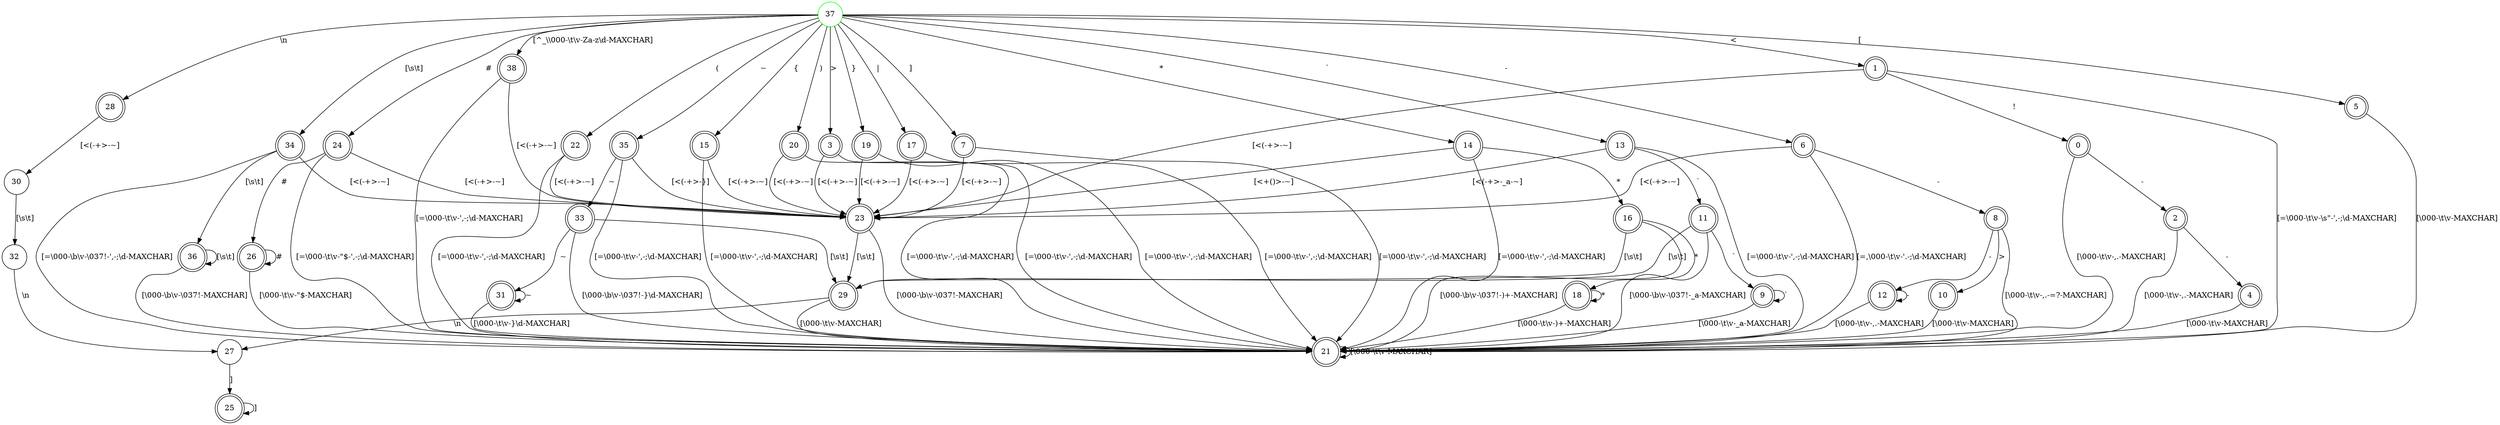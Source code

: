 digraph DFA {
  38 [shape=doublecircle];
  37 [shape=circle color=green];
  36 [shape=doublecircle];
  35 [shape=doublecircle];
  34 [shape=doublecircle];
  33 [shape=doublecircle];
  32 [shape=circle];
  31 [shape=doublecircle];
  30 [shape=circle];
  29 [shape=doublecircle];
  28 [shape=doublecircle];
  27 [shape=circle];
  26 [shape=doublecircle];
  25 [shape=doublecircle];
  24 [shape=doublecircle];
  23 [shape=doublecircle];
  22 [shape=doublecircle];
  21 [shape=doublecircle];
  20 [shape=doublecircle];
  19 [shape=doublecircle];
  18 [shape=doublecircle];
  17 [shape=doublecircle];
  16 [shape=doublecircle];
  15 [shape=doublecircle];
  14 [shape=doublecircle];
  13 [shape=doublecircle];
  12 [shape=doublecircle];
  11 [shape=doublecircle];
  10 [shape=doublecircle];
  9 [shape=doublecircle];
  8 [shape=doublecircle];
  7 [shape=doublecircle];
  6 [shape=doublecircle];
  5 [shape=doublecircle];
  4 [shape=doublecircle];
  3 [shape=doublecircle];
  2 [shape=doublecircle];
  1 [shape=doublecircle];
  0 [shape=doublecircle];

  38 -> 21 [label="[=\\000-\\t\\v-',-;\\d-MAXCHAR]"];
  38 -> 23 [label="[<(-+>-~]"];
  37 -> 1 [label="<"];
  37 -> 3 [label=">"];
  37 -> 5 [label="\["];
  37 -> 6 [label="\-"];
  37 -> 7 [label="\]"];
  37 -> 13 [label="`"];
  37 -> 14 [label="*"];
  37 -> 15 [label="{"];
  37 -> 17 [label="|"];
  37 -> 19 [label="}"];
  37 -> 20 [label=")"];
  37 -> 22 [label="("];
  37 -> 24 [label="#"];
  37 -> 28 [label="\\n"];
  37 -> 34 [label="[\\s\\t]"];
  37 -> 35 [label="~"];
  37 -> 38 [label="[\^_\\\\000-\\t\\v-Za-z\\d-MAXCHAR]"];
  36 -> 21 [label="[\\000-\\b\\v-\\037!-MAXCHAR]"];
  36 -> 36 [label="[\\s\\t]"];
  35 -> 21 [label="[=\\000-\\t\\v-',-;\\d-MAXCHAR]"];
  35 -> 23 [label="[<(-+>-}]"];
  35 -> 33 [label="~"];
  34 -> 21 [label="[=\\000-\\b\\v-\\037!-',-;\\d-MAXCHAR]"];
  34 -> 23 [label="[<(-+>-~]"];
  34 -> 36 [label="[\\s\\t]"];
  33 -> 21 [label="[\\000-\\b\\v-\\037!-}\\d-MAXCHAR]"];
  33 -> 29 [label="[\\s\\t]"];
  33 -> 31 [label="~"];
  32 -> 27 [label="\\n"];
  31 -> 21 [label="[\\000-\\t\\v-}\\d-MAXCHAR]"];
  31 -> 31 [label="~"];
  30 -> 32 [label="[\\s\\t]"];
  29 -> 21 [label="[\\000-\\t\\v-MAXCHAR]"];
  29 -> 27 [label="\\n"];
  28 -> 30 [label="[<(-+>-~]"];
  27 -> 25 [label="\]"];
  26 -> 21 [label="[\\000-\\t\\v-\"\$-MAXCHAR]"];
  26 -> 26 [label="#"];
  25 -> 25 [label="\]"];
  24 -> 21 [label="[=\\000-\\t\\v-\"\$-',-;\\d-MAXCHAR]"];
  24 -> 23 [label="[<(-+>-~]"];
  24 -> 26 [label="#"];
  23 -> 21 [label="[\\000-\\b\\v-\\037!-MAXCHAR]"];
  23 -> 29 [label="[\\s\\t]"];
  22 -> 21 [label="[=\\000-\\t\\v-',-;\\d-MAXCHAR]"];
  22 -> 23 [label="[<(-+>-~]"];
  21 -> 21 [label="[\\000-\\t\\v-MAXCHAR]"];
  20 -> 21 [label="[=\\000-\\t\\v-',-;\\d-MAXCHAR]"];
  20 -> 23 [label="[<(-+>-~]"];
  19 -> 21 [label="[=\\000-\\t\\v-',-;\\d-MAXCHAR]"];
  19 -> 23 [label="[<(-+>-~]"];
  18 -> 18 [label="*"];
  18 -> 21 [label="[\\000-\\t\\v-)+-MAXCHAR]"];
  17 -> 21 [label="[=\\000-\\t\\v-',-;\\d-MAXCHAR]"];
  17 -> 23 [label="[<(-+>-~]"];
  16 -> 18 [label="*"];
  16 -> 21 [label="[\\000-\\b\\v-\\037!-)+-MAXCHAR]"];
  16 -> 29 [label="[\\s\\t]"];
  15 -> 21 [label="[=\\000-\\t\\v-',-;\\d-MAXCHAR]"];
  15 -> 23 [label="[<(-+>-~]"];
  14 -> 16 [label="*"];
  14 -> 21 [label="[=\\000-\\t\\v-',-;\\d-MAXCHAR]"];
  14 -> 23 [label="[<+()>-~]"];
  13 -> 11 [label="`"];
  13 -> 21 [label="[=\\000-\\t\\v-',-;\\d-MAXCHAR]"];
  13 -> 23 [label="[<(-+>-_a-~]"];
  12 -> 12 [label="\-"];
  12 -> 21 [label="[\\000-\\t\\v-,\.-MAXCHAR]"];
  11 -> 9 [label="`"];
  11 -> 21 [label="[\\000-\\b\\v-\\037!-_a-MAXCHAR]"];
  11 -> 29 [label="[\\s\\t]"];
  10 -> 21 [label="[\\000-\\t\\v-MAXCHAR]"];
  9 -> 9 [label="`"];
  9 -> 21 [label="[\\000-\\t\\v-_a-MAXCHAR]"];
  8 -> 10 [label=">"];
  8 -> 12 [label="\-"];
  8 -> 21 [label="[\\000-\\t\\v-,\.-=?-MAXCHAR]"];
  7 -> 21 [label="[=\\000-\\t\\v-',-;\\d-MAXCHAR]"];
  7 -> 23 [label="[<(-+>-~]"];
  6 -> 8 [label="\-"];
  6 -> 21 [label="[=,\\000-\\t\\v-'\.-;\\d-MAXCHAR]"];
  6 -> 23 [label="[<(-+>-~]"];
  5 -> 21 [label="[\\000-\\t\\v-MAXCHAR]"];
  4 -> 21 [label="[\\000-\\t\\v-MAXCHAR]"];
  3 -> 21 [label="[=\\000-\\t\\v-',-;\\d-MAXCHAR]"];
  3 -> 23 [label="[<(-+>-~]"];
  2 -> 4 [label="\-"];
  2 -> 21 [label="[\\000-\\t\\v-,\.-MAXCHAR]"];
  1 -> 0 [label="!"];
  1 -> 21 [label="[=\\000-\\t\\v-\\s\"-',-;\\d-MAXCHAR]"];
  1 -> 23 [label="[<(-+>-~]"];
  0 -> 2 [label="\-"];
  0 -> 21 [label="[\\000-\\t\\v-,\.-MAXCHAR]"];
}
